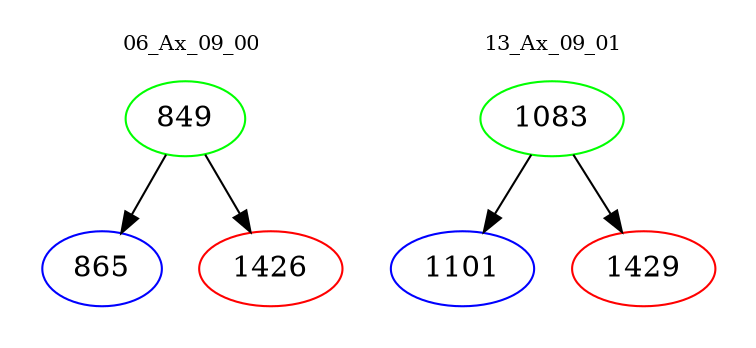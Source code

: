digraph{
subgraph cluster_0 {
color = white
label = "06_Ax_09_00";
fontsize=10;
T0_849 [label="849", color="green"]
T0_849 -> T0_865 [color="black"]
T0_865 [label="865", color="blue"]
T0_849 -> T0_1426 [color="black"]
T0_1426 [label="1426", color="red"]
}
subgraph cluster_1 {
color = white
label = "13_Ax_09_01";
fontsize=10;
T1_1083 [label="1083", color="green"]
T1_1083 -> T1_1101 [color="black"]
T1_1101 [label="1101", color="blue"]
T1_1083 -> T1_1429 [color="black"]
T1_1429 [label="1429", color="red"]
}
}
